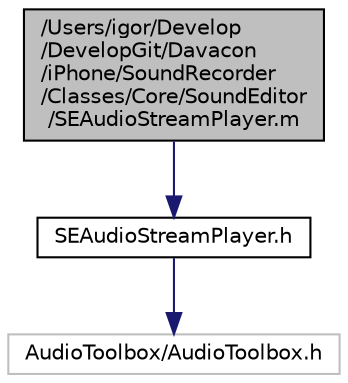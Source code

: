 digraph "/Users/igor/Develop/DevelopGit/Davacon/iPhone/SoundRecorder/Classes/Core/SoundEditor/SEAudioStreamPlayer.m"
{
  edge [fontname="Helvetica",fontsize="10",labelfontname="Helvetica",labelfontsize="10"];
  node [fontname="Helvetica",fontsize="10",shape=record];
  Node1 [label="/Users/igor/Develop\l/DevelopGit/Davacon\l/iPhone/SoundRecorder\l/Classes/Core/SoundEditor\l/SEAudioStreamPlayer.m",height=0.2,width=0.4,color="black", fillcolor="grey75", style="filled" fontcolor="black"];
  Node1 -> Node2 [color="midnightblue",fontsize="10",style="solid",fontname="Helvetica"];
  Node2 [label="SEAudioStreamPlayer.h",height=0.2,width=0.4,color="black", fillcolor="white", style="filled",URL="$_s_e_audio_stream_player_8h.html"];
  Node2 -> Node3 [color="midnightblue",fontsize="10",style="solid",fontname="Helvetica"];
  Node3 [label="AudioToolbox/AudioToolbox.h",height=0.2,width=0.4,color="grey75", fillcolor="white", style="filled"];
}
